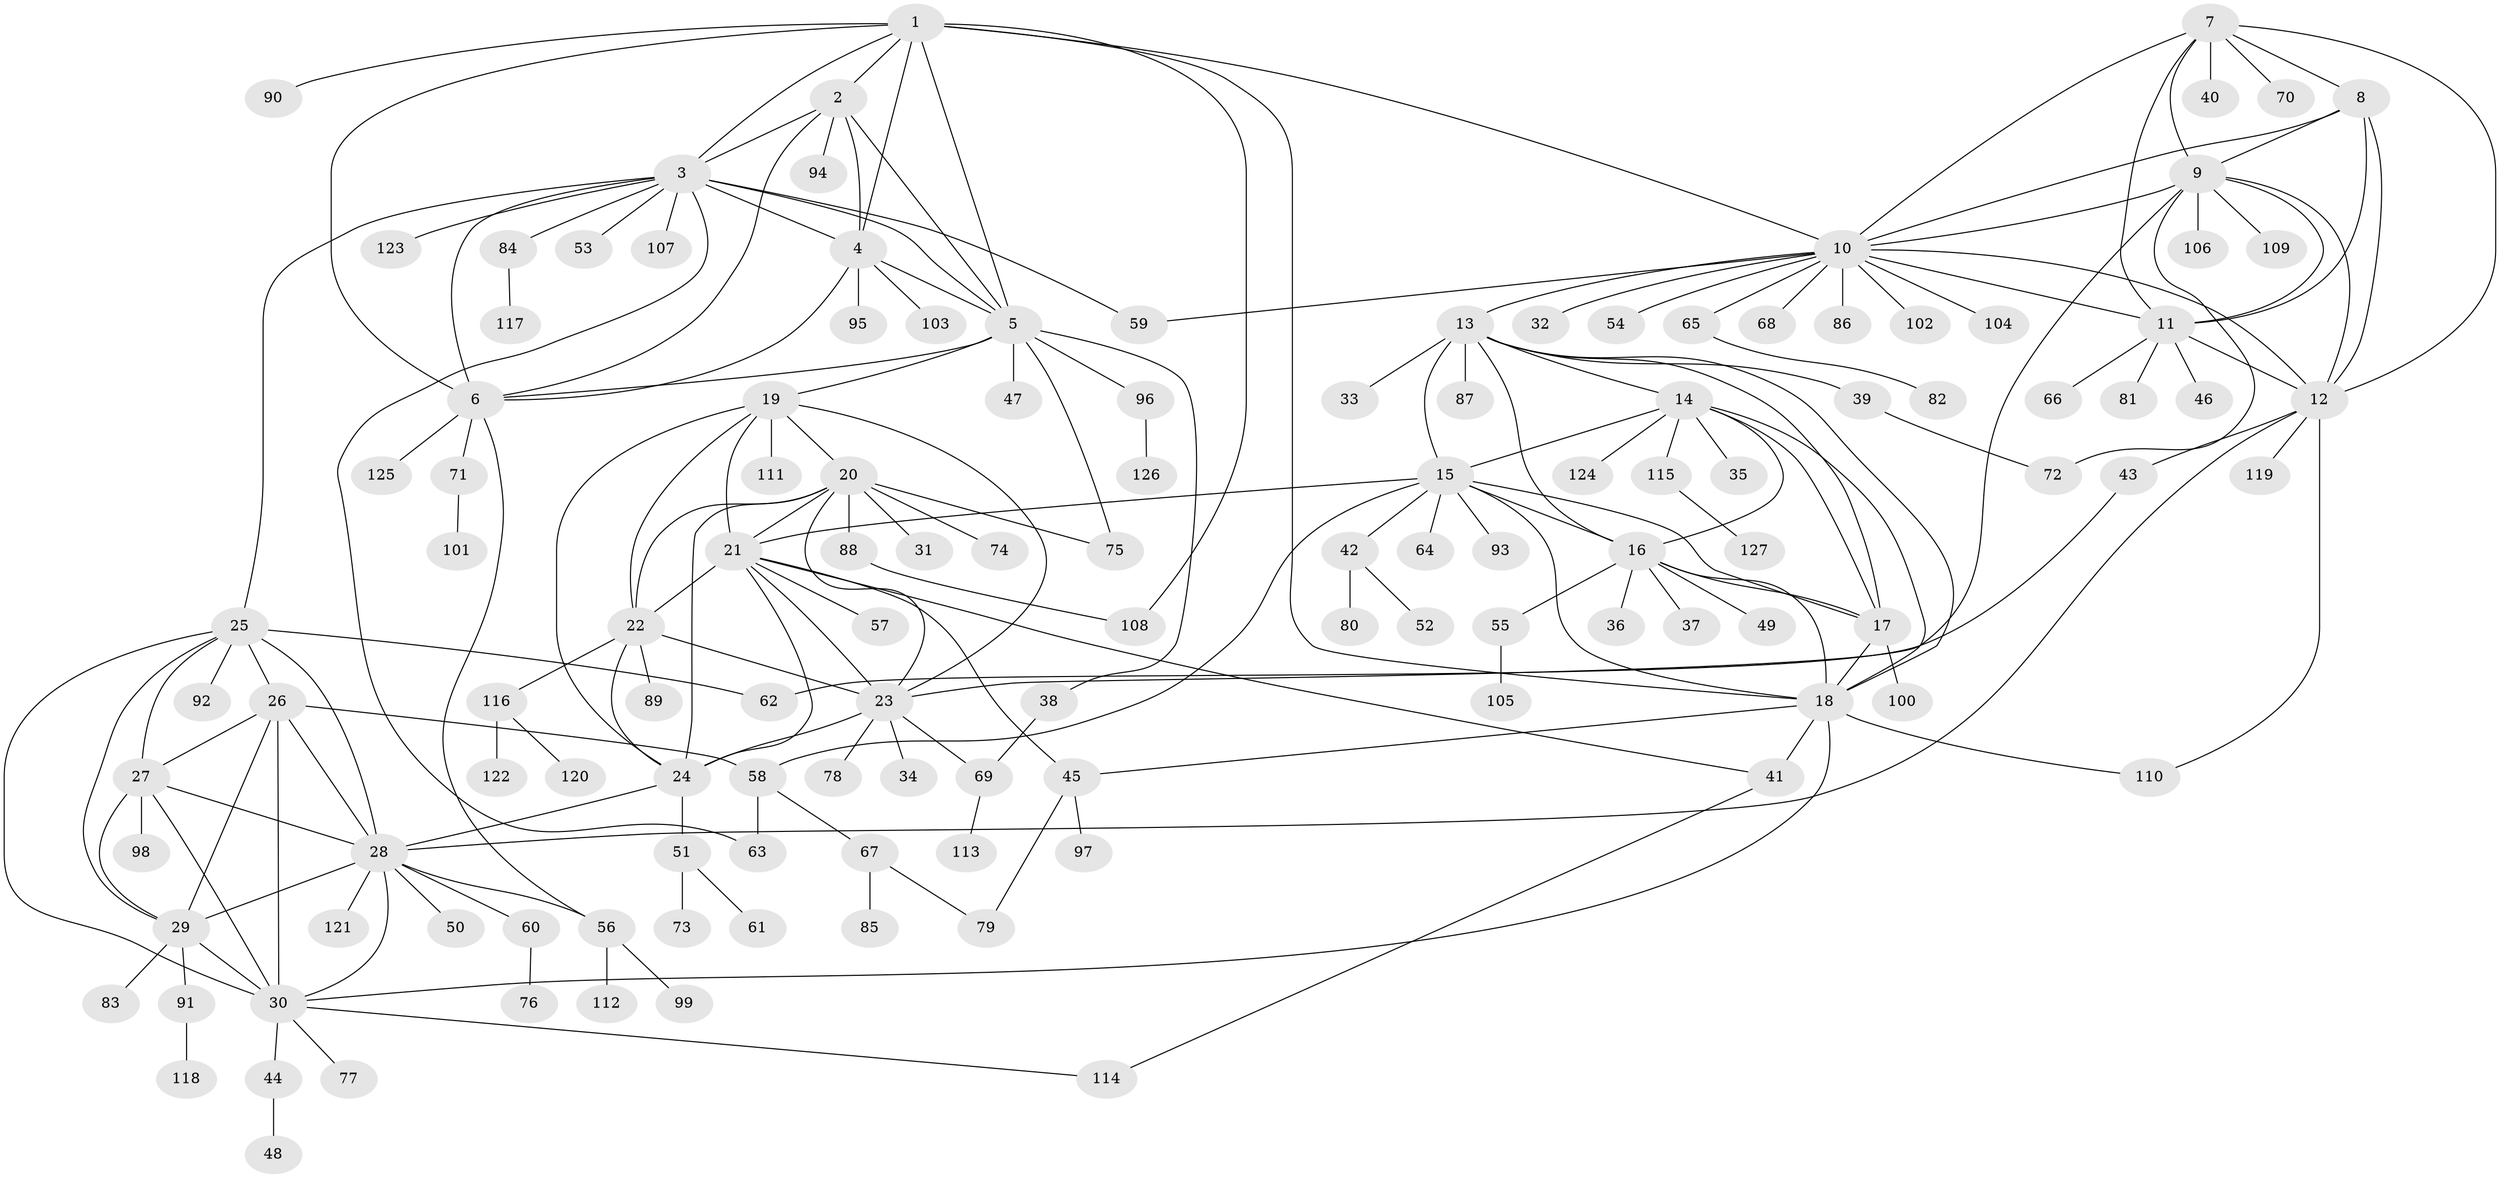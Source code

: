 // coarse degree distribution, {8: 0.10606060606060606, 5: 0.09090909090909091, 6: 0.09090909090909091, 9: 0.06060606060606061, 7: 0.09090909090909091, 10: 0.015151515151515152, 1: 0.36363636363636365, 2: 0.12121212121212122, 3: 0.06060606060606061}
// Generated by graph-tools (version 1.1) at 2025/52/03/04/25 22:52:25]
// undirected, 127 vertices, 196 edges
graph export_dot {
  node [color=gray90,style=filled];
  1;
  2;
  3;
  4;
  5;
  6;
  7;
  8;
  9;
  10;
  11;
  12;
  13;
  14;
  15;
  16;
  17;
  18;
  19;
  20;
  21;
  22;
  23;
  24;
  25;
  26;
  27;
  28;
  29;
  30;
  31;
  32;
  33;
  34;
  35;
  36;
  37;
  38;
  39;
  40;
  41;
  42;
  43;
  44;
  45;
  46;
  47;
  48;
  49;
  50;
  51;
  52;
  53;
  54;
  55;
  56;
  57;
  58;
  59;
  60;
  61;
  62;
  63;
  64;
  65;
  66;
  67;
  68;
  69;
  70;
  71;
  72;
  73;
  74;
  75;
  76;
  77;
  78;
  79;
  80;
  81;
  82;
  83;
  84;
  85;
  86;
  87;
  88;
  89;
  90;
  91;
  92;
  93;
  94;
  95;
  96;
  97;
  98;
  99;
  100;
  101;
  102;
  103;
  104;
  105;
  106;
  107;
  108;
  109;
  110;
  111;
  112;
  113;
  114;
  115;
  116;
  117;
  118;
  119;
  120;
  121;
  122;
  123;
  124;
  125;
  126;
  127;
  1 -- 2;
  1 -- 3;
  1 -- 4;
  1 -- 5;
  1 -- 6;
  1 -- 10;
  1 -- 18;
  1 -- 90;
  1 -- 108;
  2 -- 3;
  2 -- 4;
  2 -- 5;
  2 -- 6;
  2 -- 94;
  3 -- 4;
  3 -- 5;
  3 -- 6;
  3 -- 25;
  3 -- 53;
  3 -- 59;
  3 -- 63;
  3 -- 84;
  3 -- 107;
  3 -- 123;
  4 -- 5;
  4 -- 6;
  4 -- 95;
  4 -- 103;
  5 -- 6;
  5 -- 19;
  5 -- 38;
  5 -- 47;
  5 -- 75;
  5 -- 96;
  6 -- 56;
  6 -- 71;
  6 -- 125;
  7 -- 8;
  7 -- 9;
  7 -- 10;
  7 -- 11;
  7 -- 12;
  7 -- 40;
  7 -- 70;
  8 -- 9;
  8 -- 10;
  8 -- 11;
  8 -- 12;
  9 -- 10;
  9 -- 11;
  9 -- 12;
  9 -- 23;
  9 -- 72;
  9 -- 106;
  9 -- 109;
  10 -- 11;
  10 -- 12;
  10 -- 13;
  10 -- 32;
  10 -- 54;
  10 -- 59;
  10 -- 65;
  10 -- 68;
  10 -- 86;
  10 -- 102;
  10 -- 104;
  11 -- 12;
  11 -- 46;
  11 -- 66;
  11 -- 81;
  12 -- 28;
  12 -- 43;
  12 -- 110;
  12 -- 119;
  13 -- 14;
  13 -- 15;
  13 -- 16;
  13 -- 17;
  13 -- 18;
  13 -- 33;
  13 -- 39;
  13 -- 87;
  14 -- 15;
  14 -- 16;
  14 -- 17;
  14 -- 18;
  14 -- 35;
  14 -- 115;
  14 -- 124;
  15 -- 16;
  15 -- 17;
  15 -- 18;
  15 -- 21;
  15 -- 42;
  15 -- 58;
  15 -- 64;
  15 -- 93;
  16 -- 17;
  16 -- 18;
  16 -- 36;
  16 -- 37;
  16 -- 49;
  16 -- 55;
  17 -- 18;
  17 -- 100;
  18 -- 30;
  18 -- 41;
  18 -- 45;
  18 -- 110;
  19 -- 20;
  19 -- 21;
  19 -- 22;
  19 -- 23;
  19 -- 24;
  19 -- 111;
  20 -- 21;
  20 -- 22;
  20 -- 23;
  20 -- 24;
  20 -- 31;
  20 -- 74;
  20 -- 75;
  20 -- 88;
  21 -- 22;
  21 -- 23;
  21 -- 24;
  21 -- 41;
  21 -- 45;
  21 -- 57;
  22 -- 23;
  22 -- 24;
  22 -- 89;
  22 -- 116;
  23 -- 24;
  23 -- 34;
  23 -- 69;
  23 -- 78;
  24 -- 28;
  24 -- 51;
  25 -- 26;
  25 -- 27;
  25 -- 28;
  25 -- 29;
  25 -- 30;
  25 -- 62;
  25 -- 92;
  26 -- 27;
  26 -- 28;
  26 -- 29;
  26 -- 30;
  26 -- 58;
  27 -- 28;
  27 -- 29;
  27 -- 30;
  27 -- 98;
  28 -- 29;
  28 -- 30;
  28 -- 50;
  28 -- 56;
  28 -- 60;
  28 -- 121;
  29 -- 30;
  29 -- 83;
  29 -- 91;
  30 -- 44;
  30 -- 77;
  30 -- 114;
  38 -- 69;
  39 -- 72;
  41 -- 114;
  42 -- 52;
  42 -- 80;
  43 -- 62;
  44 -- 48;
  45 -- 79;
  45 -- 97;
  51 -- 61;
  51 -- 73;
  55 -- 105;
  56 -- 99;
  56 -- 112;
  58 -- 63;
  58 -- 67;
  60 -- 76;
  65 -- 82;
  67 -- 79;
  67 -- 85;
  69 -- 113;
  71 -- 101;
  84 -- 117;
  88 -- 108;
  91 -- 118;
  96 -- 126;
  115 -- 127;
  116 -- 120;
  116 -- 122;
}
